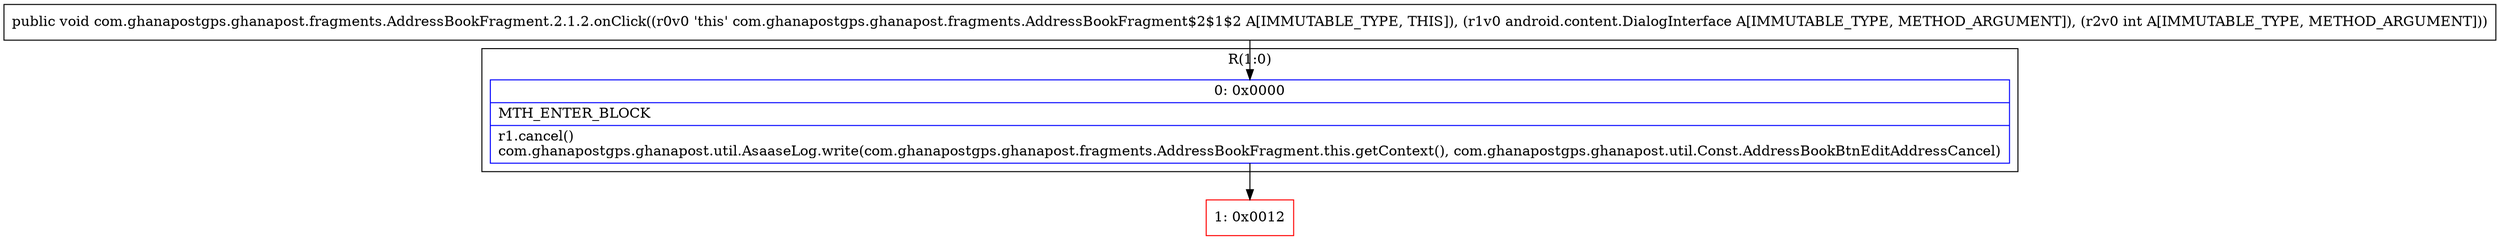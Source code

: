 digraph "CFG forcom.ghanapostgps.ghanapost.fragments.AddressBookFragment.2.1.2.onClick(Landroid\/content\/DialogInterface;I)V" {
subgraph cluster_Region_809044046 {
label = "R(1:0)";
node [shape=record,color=blue];
Node_0 [shape=record,label="{0\:\ 0x0000|MTH_ENTER_BLOCK\l|r1.cancel()\lcom.ghanapostgps.ghanapost.util.AsaaseLog.write(com.ghanapostgps.ghanapost.fragments.AddressBookFragment.this.getContext(), com.ghanapostgps.ghanapost.util.Const.AddressBookBtnEditAddressCancel)\l}"];
}
Node_1 [shape=record,color=red,label="{1\:\ 0x0012}"];
MethodNode[shape=record,label="{public void com.ghanapostgps.ghanapost.fragments.AddressBookFragment.2.1.2.onClick((r0v0 'this' com.ghanapostgps.ghanapost.fragments.AddressBookFragment$2$1$2 A[IMMUTABLE_TYPE, THIS]), (r1v0 android.content.DialogInterface A[IMMUTABLE_TYPE, METHOD_ARGUMENT]), (r2v0 int A[IMMUTABLE_TYPE, METHOD_ARGUMENT])) }"];
MethodNode -> Node_0;
Node_0 -> Node_1;
}


